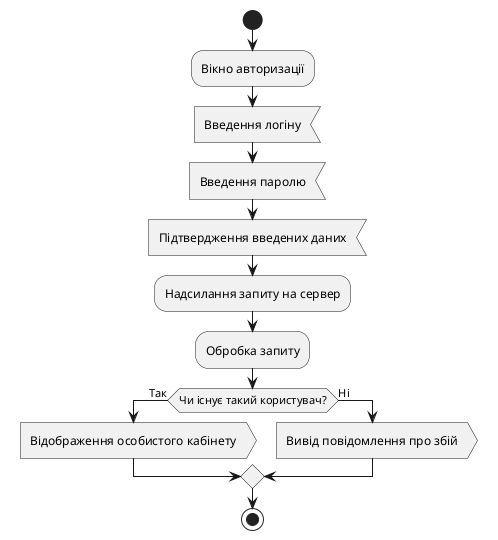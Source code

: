 @startuml
start
:Вікно авторизації;
:Введення логіну<
:Введення паролю<
:Підтвердження введених даних<
:Надсилання запиту на сервер;
:Обробка запиту;
if (Чи існує такий користувач?) then (Так)
    :Відображення особистого кабінету>
else(Ні)
    :Вивід повідомлення про збій>
endif
stop
@enduml